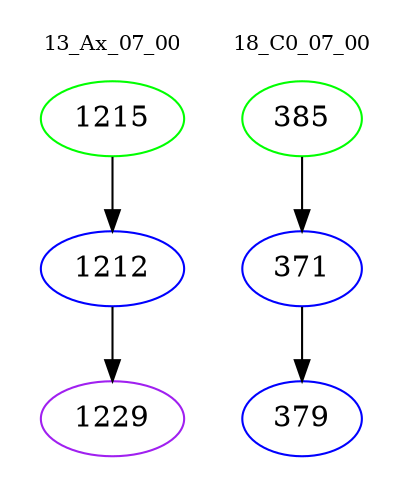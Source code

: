 digraph{
subgraph cluster_0 {
color = white
label = "13_Ax_07_00";
fontsize=10;
T0_1215 [label="1215", color="green"]
T0_1215 -> T0_1212 [color="black"]
T0_1212 [label="1212", color="blue"]
T0_1212 -> T0_1229 [color="black"]
T0_1229 [label="1229", color="purple"]
}
subgraph cluster_1 {
color = white
label = "18_C0_07_00";
fontsize=10;
T1_385 [label="385", color="green"]
T1_385 -> T1_371 [color="black"]
T1_371 [label="371", color="blue"]
T1_371 -> T1_379 [color="black"]
T1_379 [label="379", color="blue"]
}
}
